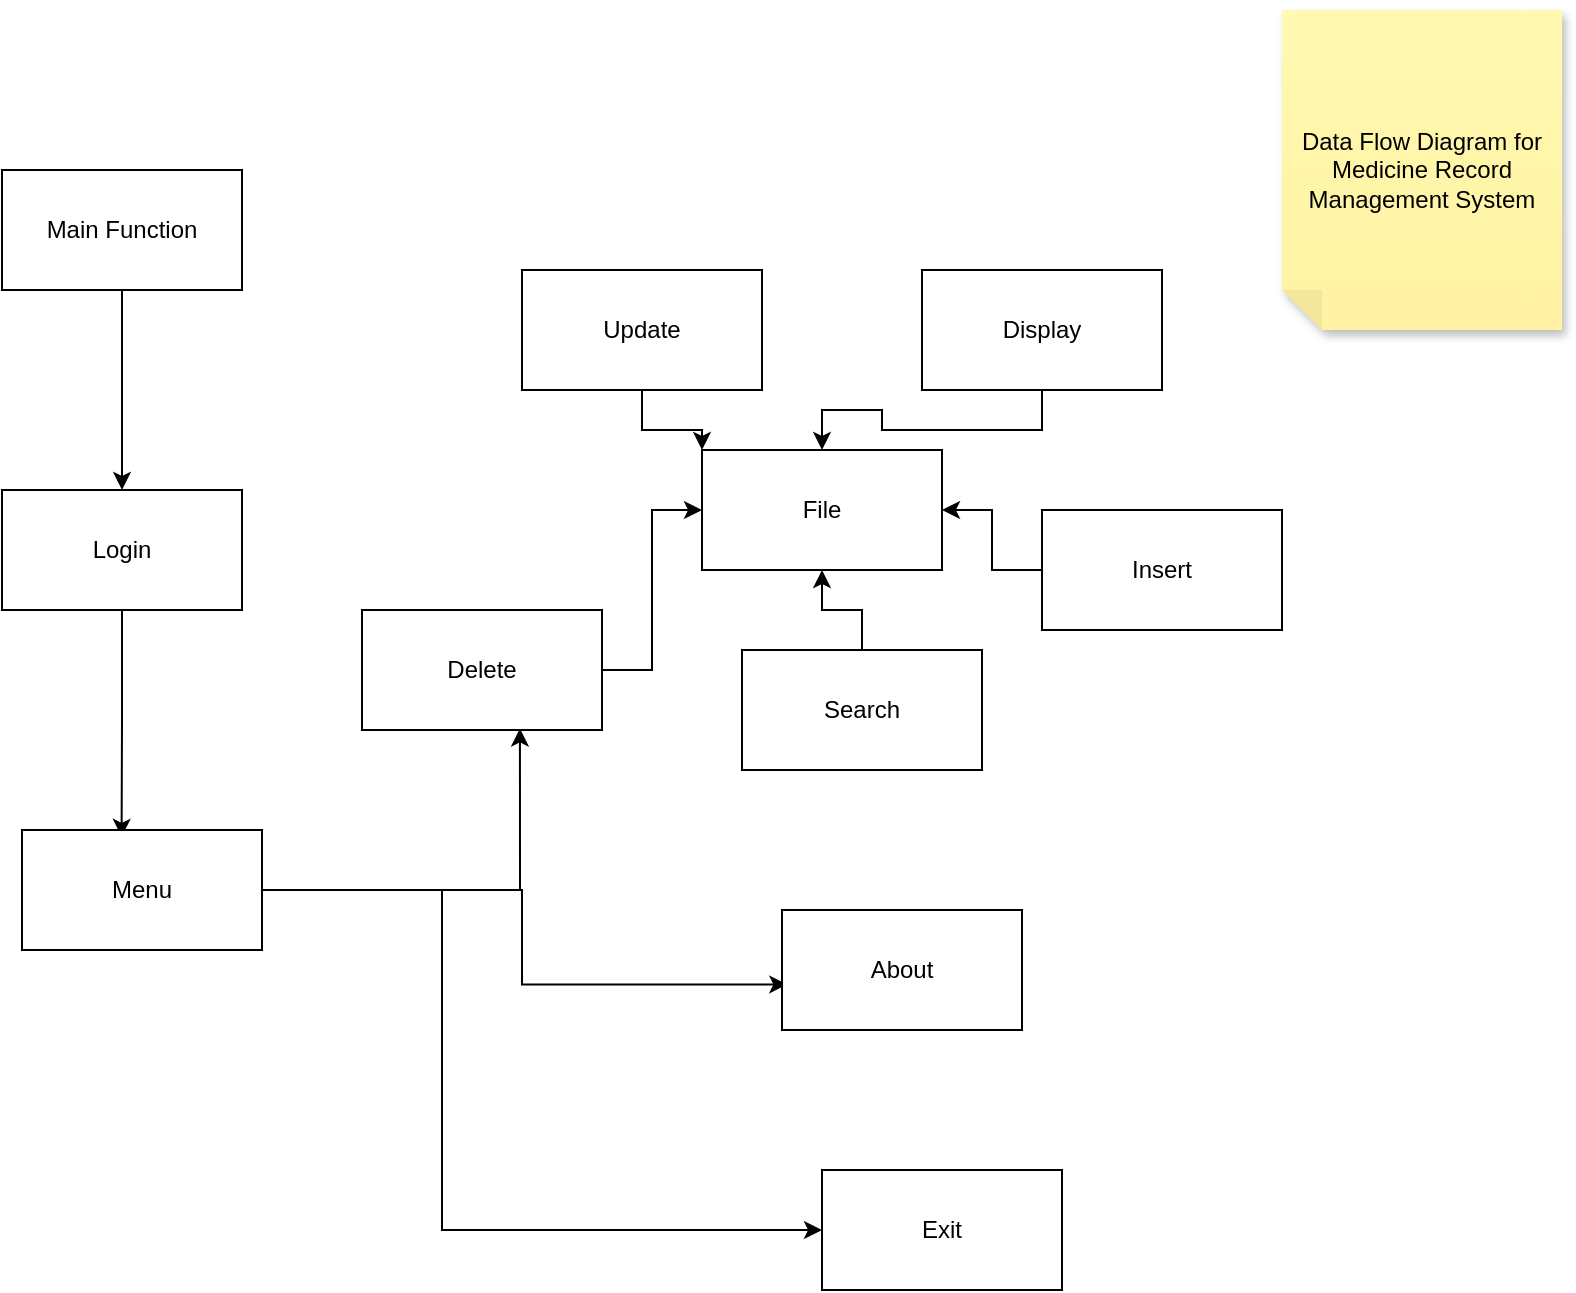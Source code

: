 <mxfile version="21.1.5" type="github">
  <diagram id="C5RBs43oDa-KdzZeNtuy" name="Page-1">
    <mxGraphModel dx="1241" dy="716" grid="1" gridSize="10" guides="1" tooltips="1" connect="1" arrows="1" fold="1" page="1" pageScale="1" pageWidth="827" pageHeight="1169" math="0" shadow="0">
      <root>
        <mxCell id="WIyWlLk6GJQsqaUBKTNV-0" />
        <mxCell id="WIyWlLk6GJQsqaUBKTNV-1" parent="WIyWlLk6GJQsqaUBKTNV-0" />
        <mxCell id="Aqjsc2nanV0xPT_cFaSl-13" style="edgeStyle=orthogonalEdgeStyle;rounded=0;orthogonalLoop=1;jettySize=auto;html=1;entryX=0.5;entryY=0;entryDx=0;entryDy=0;" edge="1" parent="WIyWlLk6GJQsqaUBKTNV-1" source="Aqjsc2nanV0xPT_cFaSl-1" target="Aqjsc2nanV0xPT_cFaSl-2">
          <mxGeometry relative="1" as="geometry" />
        </mxCell>
        <mxCell id="Aqjsc2nanV0xPT_cFaSl-1" value="Main Function" style="rounded=0;whiteSpace=wrap;html=1;" vertex="1" parent="WIyWlLk6GJQsqaUBKTNV-1">
          <mxGeometry x="20" y="90" width="120" height="60" as="geometry" />
        </mxCell>
        <mxCell id="Aqjsc2nanV0xPT_cFaSl-14" style="edgeStyle=orthogonalEdgeStyle;rounded=0;orthogonalLoop=1;jettySize=auto;html=1;entryX=0.415;entryY=0.057;entryDx=0;entryDy=0;entryPerimeter=0;" edge="1" parent="WIyWlLk6GJQsqaUBKTNV-1" source="Aqjsc2nanV0xPT_cFaSl-2" target="Aqjsc2nanV0xPT_cFaSl-3">
          <mxGeometry relative="1" as="geometry" />
        </mxCell>
        <mxCell id="Aqjsc2nanV0xPT_cFaSl-2" value="Login" style="rounded=0;whiteSpace=wrap;html=1;" vertex="1" parent="WIyWlLk6GJQsqaUBKTNV-1">
          <mxGeometry x="20" y="250" width="120" height="60" as="geometry" />
        </mxCell>
        <mxCell id="Aqjsc2nanV0xPT_cFaSl-20" style="edgeStyle=orthogonalEdgeStyle;rounded=0;orthogonalLoop=1;jettySize=auto;html=1;entryX=0.658;entryY=0.987;entryDx=0;entryDy=0;entryPerimeter=0;" edge="1" parent="WIyWlLk6GJQsqaUBKTNV-1" source="Aqjsc2nanV0xPT_cFaSl-3" target="Aqjsc2nanV0xPT_cFaSl-5">
          <mxGeometry relative="1" as="geometry" />
        </mxCell>
        <mxCell id="Aqjsc2nanV0xPT_cFaSl-21" style="edgeStyle=orthogonalEdgeStyle;rounded=0;orthogonalLoop=1;jettySize=auto;html=1;entryX=0.022;entryY=0.62;entryDx=0;entryDy=0;entryPerimeter=0;" edge="1" parent="WIyWlLk6GJQsqaUBKTNV-1" source="Aqjsc2nanV0xPT_cFaSl-3" target="Aqjsc2nanV0xPT_cFaSl-9">
          <mxGeometry relative="1" as="geometry" />
        </mxCell>
        <mxCell id="Aqjsc2nanV0xPT_cFaSl-22" style="edgeStyle=orthogonalEdgeStyle;rounded=0;orthogonalLoop=1;jettySize=auto;html=1;entryX=0;entryY=0.5;entryDx=0;entryDy=0;" edge="1" parent="WIyWlLk6GJQsqaUBKTNV-1" source="Aqjsc2nanV0xPT_cFaSl-3" target="Aqjsc2nanV0xPT_cFaSl-10">
          <mxGeometry relative="1" as="geometry">
            <Array as="points">
              <mxPoint x="240" y="450" />
              <mxPoint x="240" y="620" />
            </Array>
          </mxGeometry>
        </mxCell>
        <mxCell id="Aqjsc2nanV0xPT_cFaSl-3" value="Menu" style="rounded=0;whiteSpace=wrap;html=1;" vertex="1" parent="WIyWlLk6GJQsqaUBKTNV-1">
          <mxGeometry x="30" y="420" width="120" height="60" as="geometry" />
        </mxCell>
        <mxCell id="Aqjsc2nanV0xPT_cFaSl-19" style="edgeStyle=orthogonalEdgeStyle;rounded=0;orthogonalLoop=1;jettySize=auto;html=1;" edge="1" parent="WIyWlLk6GJQsqaUBKTNV-1" source="Aqjsc2nanV0xPT_cFaSl-4" target="Aqjsc2nanV0xPT_cFaSl-12">
          <mxGeometry relative="1" as="geometry" />
        </mxCell>
        <mxCell id="Aqjsc2nanV0xPT_cFaSl-4" value="Insert" style="rounded=0;whiteSpace=wrap;html=1;" vertex="1" parent="WIyWlLk6GJQsqaUBKTNV-1">
          <mxGeometry x="540" y="260" width="120" height="60" as="geometry" />
        </mxCell>
        <mxCell id="Aqjsc2nanV0xPT_cFaSl-15" style="edgeStyle=orthogonalEdgeStyle;rounded=0;orthogonalLoop=1;jettySize=auto;html=1;entryX=0;entryY=0.5;entryDx=0;entryDy=0;" edge="1" parent="WIyWlLk6GJQsqaUBKTNV-1" source="Aqjsc2nanV0xPT_cFaSl-5" target="Aqjsc2nanV0xPT_cFaSl-12">
          <mxGeometry relative="1" as="geometry" />
        </mxCell>
        <mxCell id="Aqjsc2nanV0xPT_cFaSl-5" value="Delete" style="rounded=0;whiteSpace=wrap;html=1;" vertex="1" parent="WIyWlLk6GJQsqaUBKTNV-1">
          <mxGeometry x="200" y="310" width="120" height="60" as="geometry" />
        </mxCell>
        <mxCell id="Aqjsc2nanV0xPT_cFaSl-16" style="edgeStyle=orthogonalEdgeStyle;rounded=0;orthogonalLoop=1;jettySize=auto;html=1;entryX=0;entryY=0;entryDx=0;entryDy=0;" edge="1" parent="WIyWlLk6GJQsqaUBKTNV-1" source="Aqjsc2nanV0xPT_cFaSl-6" target="Aqjsc2nanV0xPT_cFaSl-12">
          <mxGeometry relative="1" as="geometry" />
        </mxCell>
        <mxCell id="Aqjsc2nanV0xPT_cFaSl-6" value="Update" style="rounded=0;whiteSpace=wrap;html=1;" vertex="1" parent="WIyWlLk6GJQsqaUBKTNV-1">
          <mxGeometry x="280" y="140" width="120" height="60" as="geometry" />
        </mxCell>
        <mxCell id="Aqjsc2nanV0xPT_cFaSl-17" style="edgeStyle=orthogonalEdgeStyle;rounded=0;orthogonalLoop=1;jettySize=auto;html=1;entryX=0.5;entryY=0;entryDx=0;entryDy=0;" edge="1" parent="WIyWlLk6GJQsqaUBKTNV-1" source="Aqjsc2nanV0xPT_cFaSl-7" target="Aqjsc2nanV0xPT_cFaSl-12">
          <mxGeometry relative="1" as="geometry" />
        </mxCell>
        <mxCell id="Aqjsc2nanV0xPT_cFaSl-7" value="Display" style="rounded=0;whiteSpace=wrap;html=1;" vertex="1" parent="WIyWlLk6GJQsqaUBKTNV-1">
          <mxGeometry x="480" y="140" width="120" height="60" as="geometry" />
        </mxCell>
        <mxCell id="Aqjsc2nanV0xPT_cFaSl-18" style="edgeStyle=orthogonalEdgeStyle;rounded=0;orthogonalLoop=1;jettySize=auto;html=1;entryX=0.5;entryY=1;entryDx=0;entryDy=0;" edge="1" parent="WIyWlLk6GJQsqaUBKTNV-1" source="Aqjsc2nanV0xPT_cFaSl-8" target="Aqjsc2nanV0xPT_cFaSl-12">
          <mxGeometry relative="1" as="geometry" />
        </mxCell>
        <mxCell id="Aqjsc2nanV0xPT_cFaSl-8" value="Search" style="rounded=0;whiteSpace=wrap;html=1;" vertex="1" parent="WIyWlLk6GJQsqaUBKTNV-1">
          <mxGeometry x="390" y="330" width="120" height="60" as="geometry" />
        </mxCell>
        <mxCell id="Aqjsc2nanV0xPT_cFaSl-9" value="About" style="rounded=0;whiteSpace=wrap;html=1;" vertex="1" parent="WIyWlLk6GJQsqaUBKTNV-1">
          <mxGeometry x="410" y="460" width="120" height="60" as="geometry" />
        </mxCell>
        <mxCell id="Aqjsc2nanV0xPT_cFaSl-10" value="Exit&lt;br&gt;" style="rounded=0;whiteSpace=wrap;html=1;" vertex="1" parent="WIyWlLk6GJQsqaUBKTNV-1">
          <mxGeometry x="430" y="590" width="120" height="60" as="geometry" />
        </mxCell>
        <mxCell id="Aqjsc2nanV0xPT_cFaSl-12" value="File" style="rounded=0;whiteSpace=wrap;html=1;" vertex="1" parent="WIyWlLk6GJQsqaUBKTNV-1">
          <mxGeometry x="370" y="230" width="120" height="60" as="geometry" />
        </mxCell>
        <mxCell id="Aqjsc2nanV0xPT_cFaSl-23" value="Data Flow Diagram for Medicine Record Management System" style="shape=note;whiteSpace=wrap;html=1;backgroundOutline=1;fontColor=#000000;darkOpacity=0.05;fillColor=#FFF9B2;strokeColor=none;fillStyle=solid;direction=west;gradientDirection=north;gradientColor=#FFF2A1;shadow=1;size=20;pointerEvents=1;" vertex="1" parent="WIyWlLk6GJQsqaUBKTNV-1">
          <mxGeometry x="660" y="10" width="140" height="160" as="geometry" />
        </mxCell>
      </root>
    </mxGraphModel>
  </diagram>
</mxfile>
